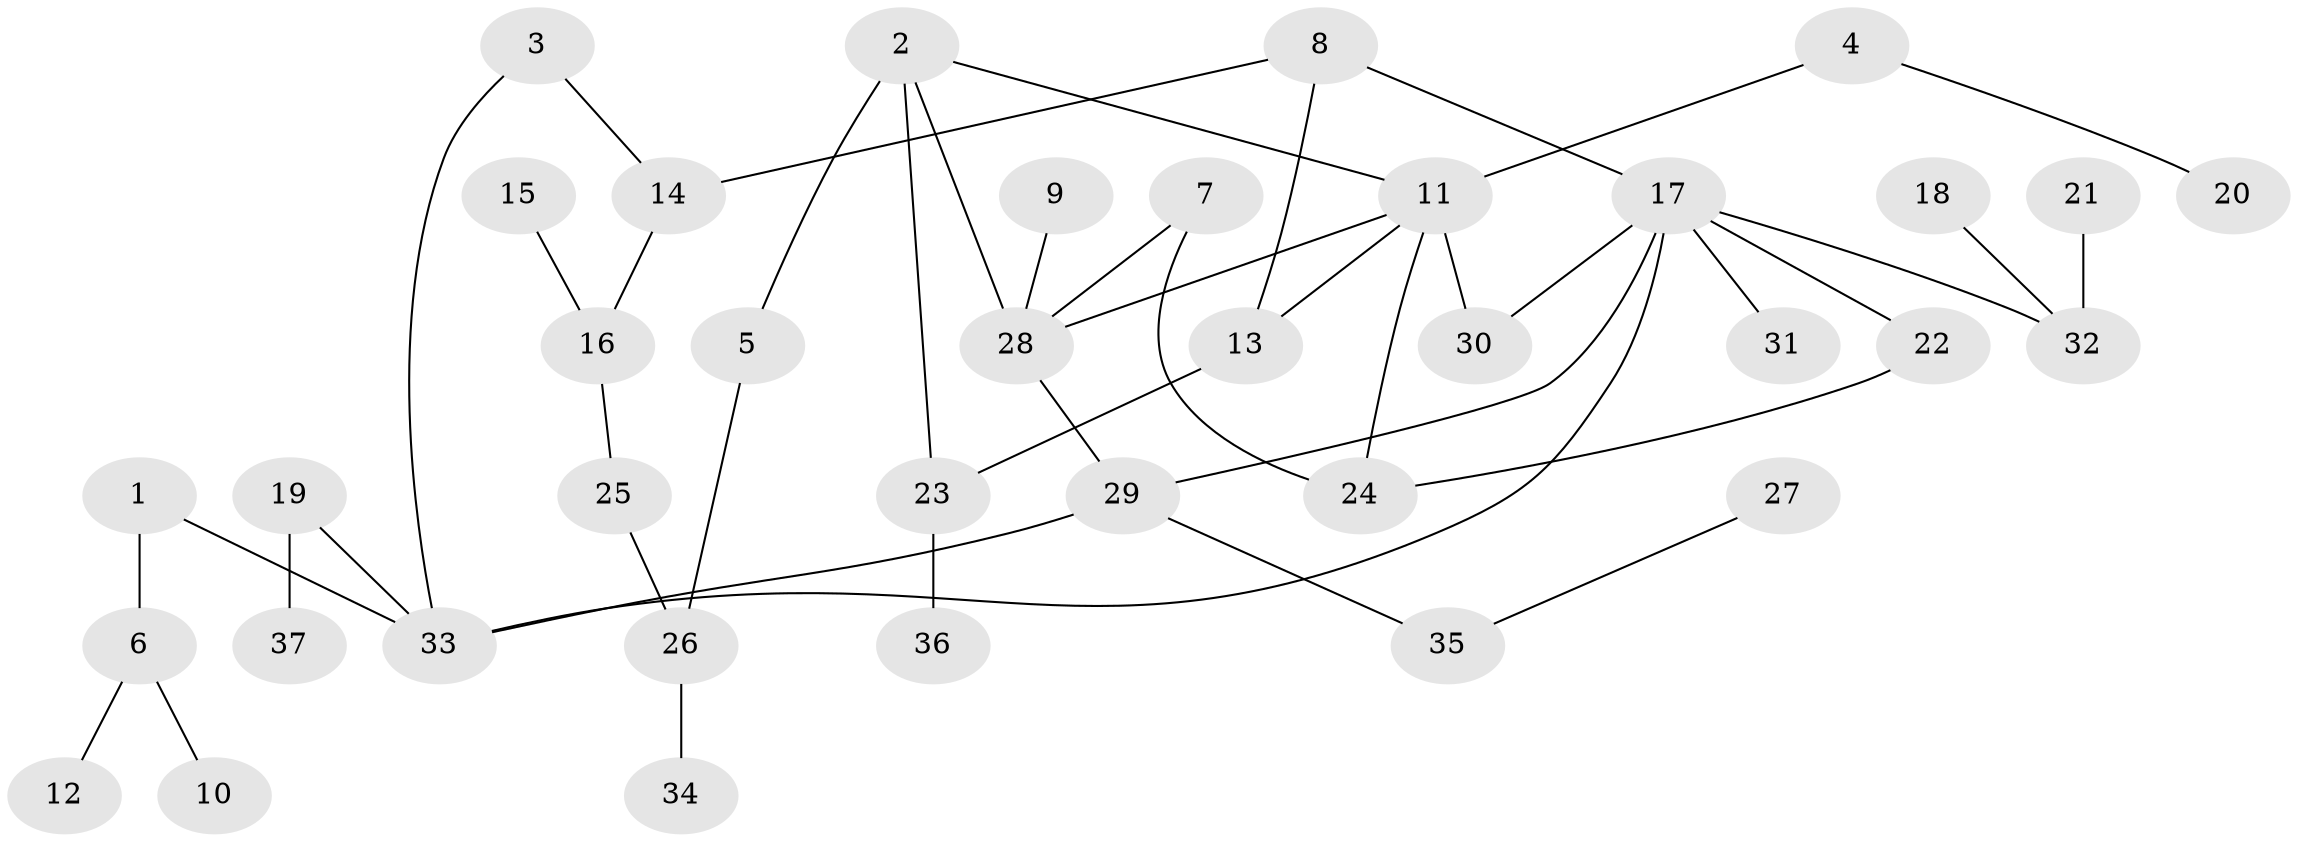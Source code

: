 // original degree distribution, {6: 0.01098901098901099, 5: 0.02197802197802198, 4: 0.08791208791208792, 8: 0.01098901098901099, 3: 0.16483516483516483, 7: 0.01098901098901099, 2: 0.2967032967032967, 1: 0.3956043956043956}
// Generated by graph-tools (version 1.1) at 2025/36/03/04/25 23:36:09]
// undirected, 37 vertices, 45 edges
graph export_dot {
  node [color=gray90,style=filled];
  1;
  2;
  3;
  4;
  5;
  6;
  7;
  8;
  9;
  10;
  11;
  12;
  13;
  14;
  15;
  16;
  17;
  18;
  19;
  20;
  21;
  22;
  23;
  24;
  25;
  26;
  27;
  28;
  29;
  30;
  31;
  32;
  33;
  34;
  35;
  36;
  37;
  1 -- 6 [weight=1.0];
  1 -- 33 [weight=1.0];
  2 -- 5 [weight=1.0];
  2 -- 11 [weight=1.0];
  2 -- 23 [weight=1.0];
  2 -- 28 [weight=1.0];
  3 -- 14 [weight=1.0];
  3 -- 33 [weight=1.0];
  4 -- 11 [weight=1.0];
  4 -- 20 [weight=1.0];
  5 -- 26 [weight=1.0];
  6 -- 10 [weight=1.0];
  6 -- 12 [weight=1.0];
  7 -- 24 [weight=1.0];
  7 -- 28 [weight=1.0];
  8 -- 13 [weight=1.0];
  8 -- 14 [weight=1.0];
  8 -- 17 [weight=1.0];
  9 -- 28 [weight=1.0];
  11 -- 13 [weight=1.0];
  11 -- 24 [weight=1.0];
  11 -- 28 [weight=1.0];
  11 -- 30 [weight=1.0];
  13 -- 23 [weight=1.0];
  14 -- 16 [weight=1.0];
  15 -- 16 [weight=1.0];
  16 -- 25 [weight=1.0];
  17 -- 22 [weight=1.0];
  17 -- 29 [weight=1.0];
  17 -- 30 [weight=1.0];
  17 -- 31 [weight=1.0];
  17 -- 32 [weight=1.0];
  17 -- 33 [weight=1.0];
  18 -- 32 [weight=1.0];
  19 -- 33 [weight=1.0];
  19 -- 37 [weight=1.0];
  21 -- 32 [weight=1.0];
  22 -- 24 [weight=1.0];
  23 -- 36 [weight=1.0];
  25 -- 26 [weight=1.0];
  26 -- 34 [weight=1.0];
  27 -- 35 [weight=1.0];
  28 -- 29 [weight=1.0];
  29 -- 33 [weight=1.0];
  29 -- 35 [weight=1.0];
}
